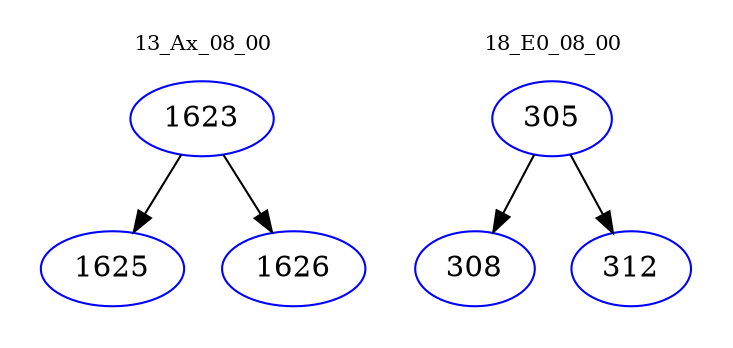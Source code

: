 digraph{
subgraph cluster_0 {
color = white
label = "13_Ax_08_00";
fontsize=10;
T0_1623 [label="1623", color="blue"]
T0_1623 -> T0_1625 [color="black"]
T0_1625 [label="1625", color="blue"]
T0_1623 -> T0_1626 [color="black"]
T0_1626 [label="1626", color="blue"]
}
subgraph cluster_1 {
color = white
label = "18_E0_08_00";
fontsize=10;
T1_305 [label="305", color="blue"]
T1_305 -> T1_308 [color="black"]
T1_308 [label="308", color="blue"]
T1_305 -> T1_312 [color="black"]
T1_312 [label="312", color="blue"]
}
}
